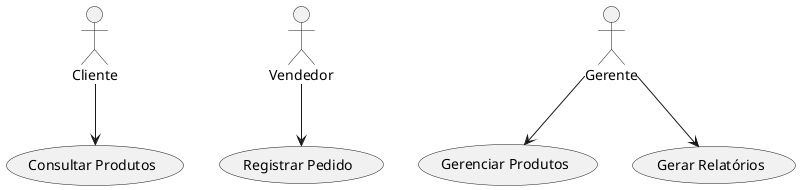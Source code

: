 
@startuml
actor Cliente
actor Vendedor
actor Gerente

Cliente --> (Consultar Produtos)
Vendedor --> (Registrar Pedido)
Gerente --> (Gerenciar Produtos)
Gerente --> (Gerar Relatórios)
@enduml
